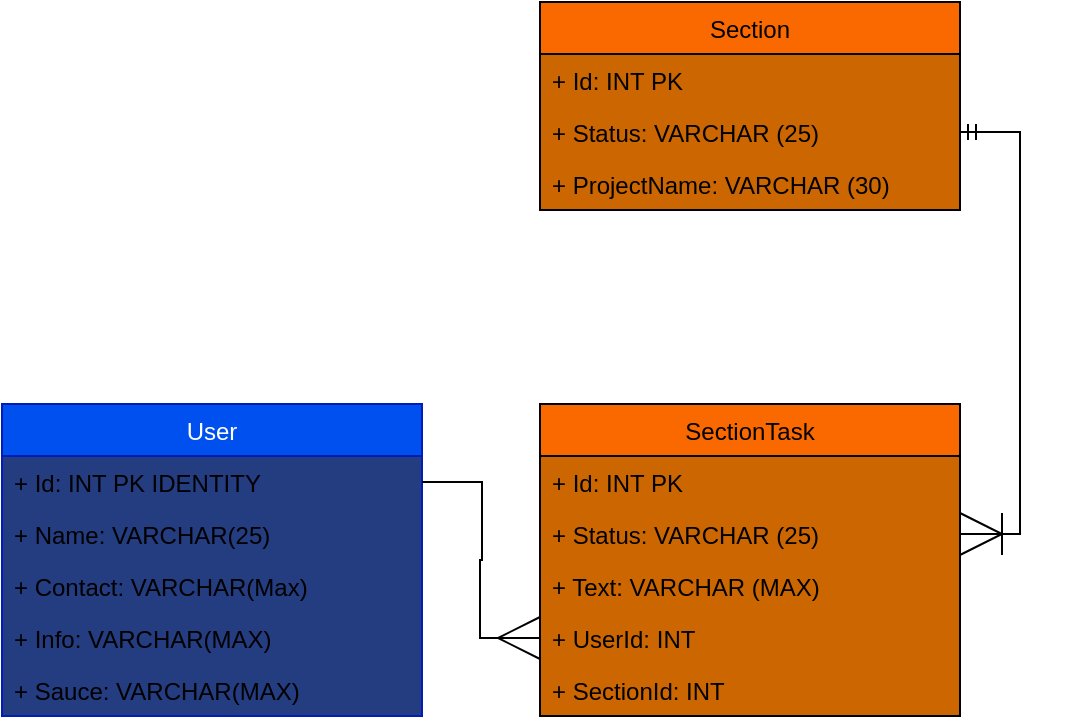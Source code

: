 <mxfile version="20.5.3" type="device"><diagram id="-PbX32z5jNOGGbaLSH3c" name="Side-1"><mxGraphModel dx="1585" dy="1043" grid="0" gridSize="10" guides="1" tooltips="1" connect="1" arrows="1" fold="1" page="0" pageScale="1" pageWidth="827" pageHeight="1169" math="0" shadow="0"><root><mxCell id="0"/><mxCell id="1" parent="0"/><mxCell id="KVDLqPpDp3hd1gSycXR9-1" value="User" style="swimlane;fontStyle=0;childLayout=stackLayout;horizontal=1;startSize=26;fillColor=#0050ef;horizontalStack=0;resizeParent=1;resizeParentMax=0;resizeLast=0;collapsible=1;marginBottom=0;fontColor=#ffffff;strokeColor=#001DBC;fillStyle=auto;gradientColor=none;swimlaneFillColor=#243C80;" parent="1" vertex="1"><mxGeometry x="-311" y="-1" width="210" height="156" as="geometry"/></mxCell><mxCell id="3HnK8oZd78IlO3ihfmLp-6" value="+ Id: INT PK IDENTITY" style="text;strokeColor=none;fillColor=none;align=left;verticalAlign=top;spacingLeft=4;spacingRight=4;overflow=hidden;rotatable=0;points=[[0,0.5],[1,0.5]];portConstraint=eastwest;" parent="KVDLqPpDp3hd1gSycXR9-1" vertex="1"><mxGeometry y="26" width="210" height="26" as="geometry"/></mxCell><mxCell id="KVDLqPpDp3hd1gSycXR9-2" value="+ Name: VARCHAR(25)" style="text;strokeColor=none;fillColor=none;align=left;verticalAlign=top;spacingLeft=4;spacingRight=4;overflow=hidden;rotatable=0;points=[[0,0.5],[1,0.5]];portConstraint=eastwest;" parent="KVDLqPpDp3hd1gSycXR9-1" vertex="1"><mxGeometry y="52" width="210" height="26" as="geometry"/></mxCell><mxCell id="KVDLqPpDp3hd1gSycXR9-3" value="+ Contact: VARCHAR(Max)" style="text;strokeColor=none;fillColor=none;align=left;verticalAlign=top;spacingLeft=4;spacingRight=4;overflow=hidden;rotatable=0;points=[[0,0.5],[1,0.5]];portConstraint=eastwest;" parent="KVDLqPpDp3hd1gSycXR9-1" vertex="1"><mxGeometry y="78" width="210" height="26" as="geometry"/></mxCell><mxCell id="KVDLqPpDp3hd1gSycXR9-4" value="+ Info: VARCHAR(MAX)" style="text;strokeColor=none;fillColor=none;align=left;verticalAlign=top;spacingLeft=4;spacingRight=4;overflow=hidden;rotatable=0;points=[[0,0.5],[1,0.5]];portConstraint=eastwest;" parent="KVDLqPpDp3hd1gSycXR9-1" vertex="1"><mxGeometry y="104" width="210" height="26" as="geometry"/></mxCell><mxCell id="KVDLqPpDp3hd1gSycXR9-5" value="+ Sauce: VARCHAR(MAX)" style="text;strokeColor=none;fillColor=none;align=left;verticalAlign=top;spacingLeft=4;spacingRight=4;overflow=hidden;rotatable=0;points=[[0,0.5],[1,0.5]];portConstraint=eastwest;" parent="KVDLqPpDp3hd1gSycXR9-1" vertex="1"><mxGeometry y="130" width="210" height="26" as="geometry"/></mxCell><mxCell id="Wa546kxlXXyCHC8AA3Io-1" value="Section" style="swimlane;fontStyle=0;childLayout=stackLayout;horizontal=1;startSize=26;fillColor=#fa6800;horizontalStack=0;resizeParent=1;resizeParentMax=0;resizeLast=0;collapsible=1;marginBottom=0;fontColor=#000000;strokeColor=#000000;fillStyle=auto;swimlaneFillColor=#CC6600;" vertex="1" parent="1"><mxGeometry x="-42" y="-202" width="210" height="104" as="geometry"/></mxCell><mxCell id="Wa546kxlXXyCHC8AA3Io-2" value="+ Id: INT PK" style="text;strokeColor=none;fillColor=none;align=left;verticalAlign=top;spacingLeft=4;spacingRight=4;overflow=hidden;rotatable=0;points=[[0,0.5],[1,0.5]];portConstraint=eastwest;" vertex="1" parent="Wa546kxlXXyCHC8AA3Io-1"><mxGeometry y="26" width="210" height="26" as="geometry"/></mxCell><mxCell id="Wa546kxlXXyCHC8AA3Io-3" value="+ Status: VARCHAR (25)" style="text;strokeColor=none;fillColor=none;align=left;verticalAlign=top;spacingLeft=4;spacingRight=4;overflow=hidden;rotatable=0;points=[[0,0.5],[1,0.5]];portConstraint=eastwest;" vertex="1" parent="Wa546kxlXXyCHC8AA3Io-1"><mxGeometry y="52" width="210" height="26" as="geometry"/></mxCell><mxCell id="Wa546kxlXXyCHC8AA3Io-4" value="+ ProjectName: VARCHAR (30)" style="text;strokeColor=none;fillColor=none;align=left;verticalAlign=top;spacingLeft=4;spacingRight=4;overflow=hidden;rotatable=0;points=[[0,0.5],[1,0.5]];portConstraint=eastwest;" vertex="1" parent="Wa546kxlXXyCHC8AA3Io-1"><mxGeometry y="78" width="210" height="26" as="geometry"/></mxCell><mxCell id="Wa546kxlXXyCHC8AA3Io-5" value="SectionTask" style="swimlane;fontStyle=0;childLayout=stackLayout;horizontal=1;startSize=26;fillColor=#fa6800;horizontalStack=0;resizeParent=1;resizeParentMax=0;resizeLast=0;collapsible=1;marginBottom=0;fontColor=#000000;strokeColor=#000000;fillStyle=auto;swimlaneFillColor=#CC6600;" vertex="1" parent="1"><mxGeometry x="-42" y="-1" width="210" height="156" as="geometry"/></mxCell><mxCell id="Wa546kxlXXyCHC8AA3Io-6" value="+ Id: INT PK" style="text;strokeColor=none;fillColor=none;align=left;verticalAlign=top;spacingLeft=4;spacingRight=4;overflow=hidden;rotatable=0;points=[[0,0.5],[1,0.5]];portConstraint=eastwest;" vertex="1" parent="Wa546kxlXXyCHC8AA3Io-5"><mxGeometry y="26" width="210" height="26" as="geometry"/></mxCell><mxCell id="Wa546kxlXXyCHC8AA3Io-7" value="+ Status: VARCHAR (25)" style="text;strokeColor=none;fillColor=none;align=left;verticalAlign=top;spacingLeft=4;spacingRight=4;overflow=hidden;rotatable=0;points=[[0,0.5],[1,0.5]];portConstraint=eastwest;" vertex="1" parent="Wa546kxlXXyCHC8AA3Io-5"><mxGeometry y="52" width="210" height="26" as="geometry"/></mxCell><mxCell id="Wa546kxlXXyCHC8AA3Io-8" value="+ Text: VARCHAR (MAX)" style="text;strokeColor=none;fillColor=none;align=left;verticalAlign=top;spacingLeft=4;spacingRight=4;overflow=hidden;rotatable=0;points=[[0,0.5],[1,0.5]];portConstraint=eastwest;" vertex="1" parent="Wa546kxlXXyCHC8AA3Io-5"><mxGeometry y="78" width="210" height="26" as="geometry"/></mxCell><mxCell id="Wa546kxlXXyCHC8AA3Io-9" value="+ UserId: INT" style="text;strokeColor=none;fillColor=none;align=left;verticalAlign=top;spacingLeft=4;spacingRight=4;overflow=hidden;rotatable=0;points=[[0,0.5],[1,0.5]];portConstraint=eastwest;" vertex="1" parent="Wa546kxlXXyCHC8AA3Io-5"><mxGeometry y="104" width="210" height="26" as="geometry"/></mxCell><mxCell id="Wa546kxlXXyCHC8AA3Io-10" value="+ SectionId: INT" style="text;strokeColor=none;fillColor=none;align=left;verticalAlign=top;spacingLeft=4;spacingRight=4;overflow=hidden;rotatable=0;points=[[0,0.5],[1,0.5]];portConstraint=eastwest;" vertex="1" parent="Wa546kxlXXyCHC8AA3Io-5"><mxGeometry y="130" width="210" height="26" as="geometry"/></mxCell><mxCell id="Wa546kxlXXyCHC8AA3Io-11" value="" style="edgeStyle=entityRelationEdgeStyle;fontSize=12;html=1;endArrow=ERmany;rounded=0;exitX=1;exitY=0.5;exitDx=0;exitDy=0;entryX=0;entryY=0.5;entryDx=0;entryDy=0;endSize=19;" edge="1" parent="1" source="3HnK8oZd78IlO3ihfmLp-6" target="Wa546kxlXXyCHC8AA3Io-9"><mxGeometry width="100" height="100" relative="1" as="geometry"><mxPoint x="44" y="121" as="sourcePoint"/><mxPoint x="144" y="21" as="targetPoint"/></mxGeometry></mxCell><mxCell id="Wa546kxlXXyCHC8AA3Io-12" value="" style="edgeStyle=entityRelationEdgeStyle;fontSize=12;html=1;endArrow=ERoneToMany;startArrow=ERmandOne;rounded=0;endSize=19;entryX=1;entryY=0.5;entryDx=0;entryDy=0;exitX=1;exitY=0.5;exitDx=0;exitDy=0;" edge="1" parent="1" source="Wa546kxlXXyCHC8AA3Io-3" target="Wa546kxlXXyCHC8AA3Io-7"><mxGeometry width="100" height="100" relative="1" as="geometry"><mxPoint x="260" as="sourcePoint"/><mxPoint x="229" y="-122" as="targetPoint"/></mxGeometry></mxCell></root></mxGraphModel></diagram></mxfile>